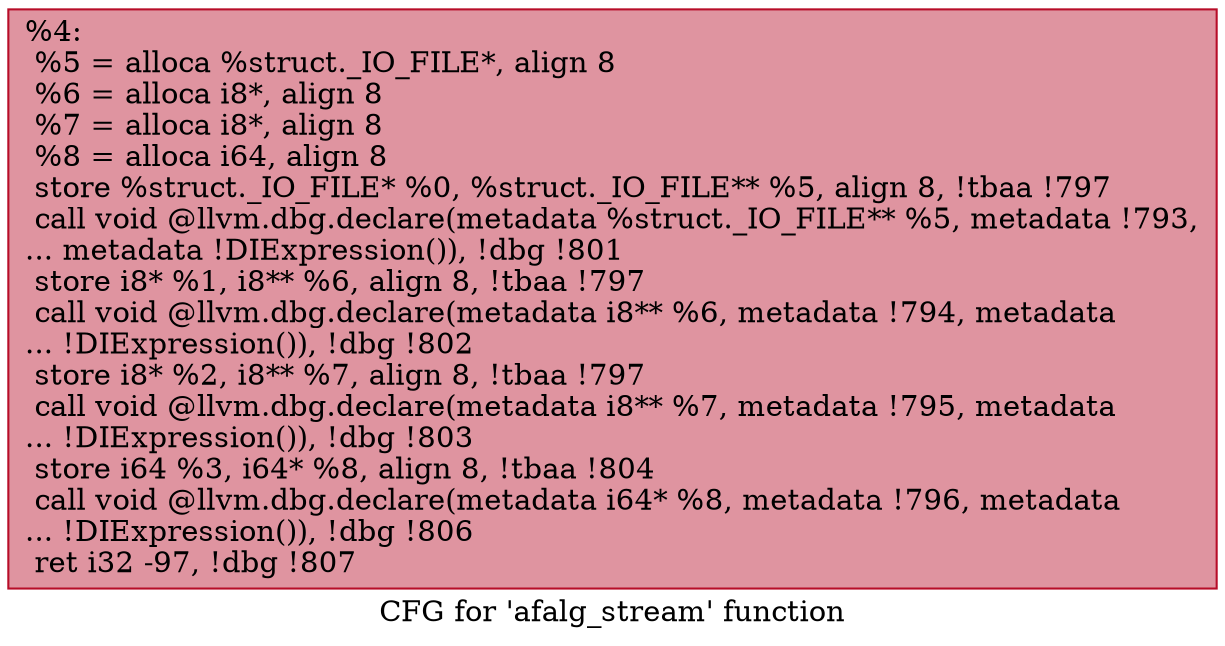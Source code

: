 digraph "CFG for 'afalg_stream' function" {
	label="CFG for 'afalg_stream' function";

	Node0x808050 [shape=record,color="#b70d28ff", style=filled, fillcolor="#b70d2870",label="{%4:\l  %5 = alloca %struct._IO_FILE*, align 8\l  %6 = alloca i8*, align 8\l  %7 = alloca i8*, align 8\l  %8 = alloca i64, align 8\l  store %struct._IO_FILE* %0, %struct._IO_FILE** %5, align 8, !tbaa !797\l  call void @llvm.dbg.declare(metadata %struct._IO_FILE** %5, metadata !793,\l... metadata !DIExpression()), !dbg !801\l  store i8* %1, i8** %6, align 8, !tbaa !797\l  call void @llvm.dbg.declare(metadata i8** %6, metadata !794, metadata\l... !DIExpression()), !dbg !802\l  store i8* %2, i8** %7, align 8, !tbaa !797\l  call void @llvm.dbg.declare(metadata i8** %7, metadata !795, metadata\l... !DIExpression()), !dbg !803\l  store i64 %3, i64* %8, align 8, !tbaa !804\l  call void @llvm.dbg.declare(metadata i64* %8, metadata !796, metadata\l... !DIExpression()), !dbg !806\l  ret i32 -97, !dbg !807\l}"];
}
